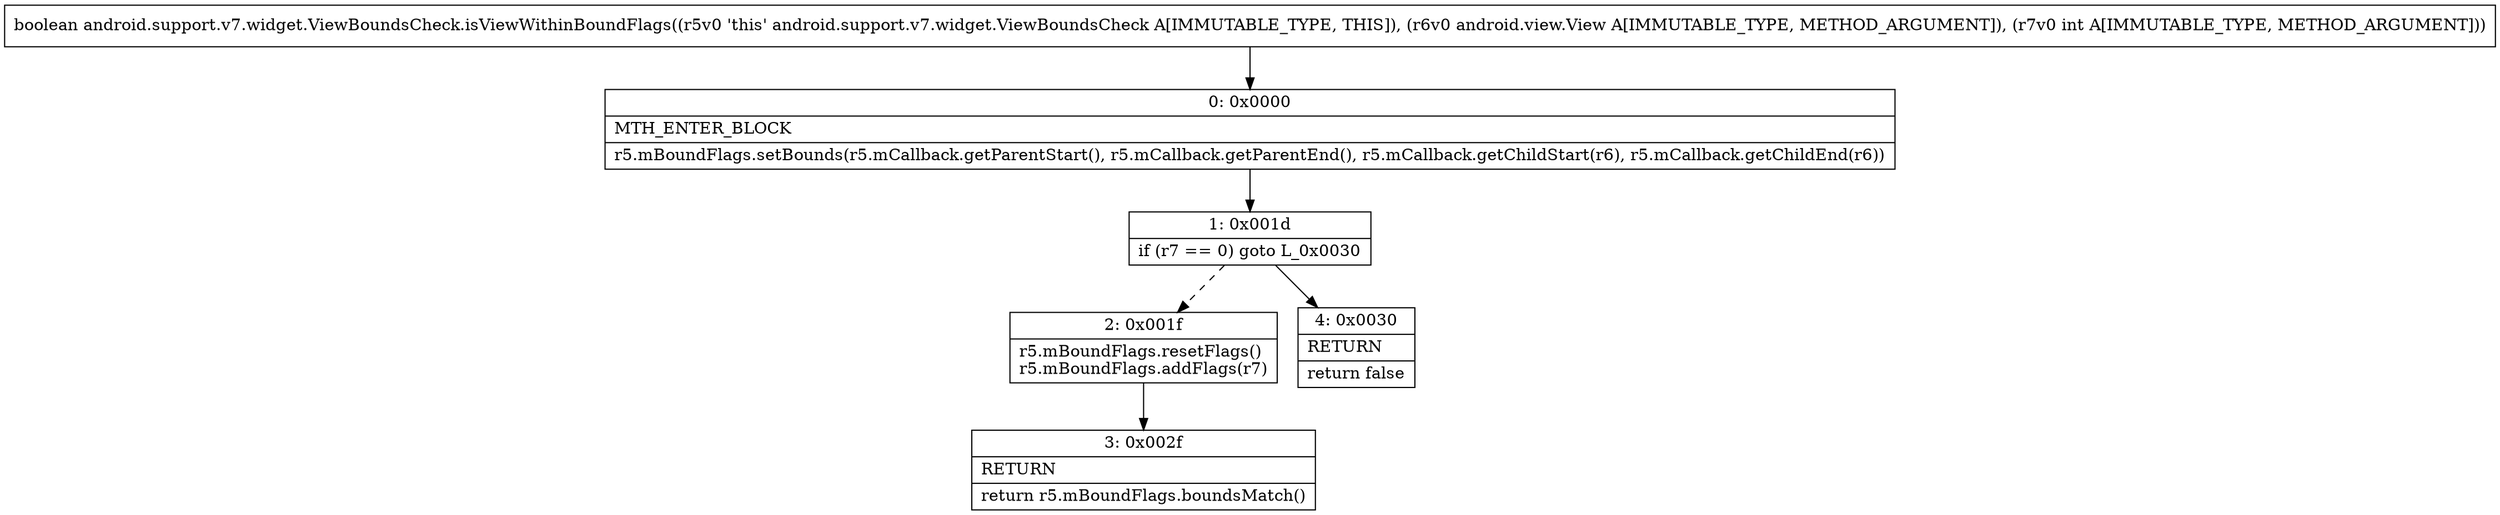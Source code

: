 digraph "CFG forandroid.support.v7.widget.ViewBoundsCheck.isViewWithinBoundFlags(Landroid\/view\/View;I)Z" {
Node_0 [shape=record,label="{0\:\ 0x0000|MTH_ENTER_BLOCK\l|r5.mBoundFlags.setBounds(r5.mCallback.getParentStart(), r5.mCallback.getParentEnd(), r5.mCallback.getChildStart(r6), r5.mCallback.getChildEnd(r6))\l}"];
Node_1 [shape=record,label="{1\:\ 0x001d|if (r7 == 0) goto L_0x0030\l}"];
Node_2 [shape=record,label="{2\:\ 0x001f|r5.mBoundFlags.resetFlags()\lr5.mBoundFlags.addFlags(r7)\l}"];
Node_3 [shape=record,label="{3\:\ 0x002f|RETURN\l|return r5.mBoundFlags.boundsMatch()\l}"];
Node_4 [shape=record,label="{4\:\ 0x0030|RETURN\l|return false\l}"];
MethodNode[shape=record,label="{boolean android.support.v7.widget.ViewBoundsCheck.isViewWithinBoundFlags((r5v0 'this' android.support.v7.widget.ViewBoundsCheck A[IMMUTABLE_TYPE, THIS]), (r6v0 android.view.View A[IMMUTABLE_TYPE, METHOD_ARGUMENT]), (r7v0 int A[IMMUTABLE_TYPE, METHOD_ARGUMENT])) }"];
MethodNode -> Node_0;
Node_0 -> Node_1;
Node_1 -> Node_2[style=dashed];
Node_1 -> Node_4;
Node_2 -> Node_3;
}

